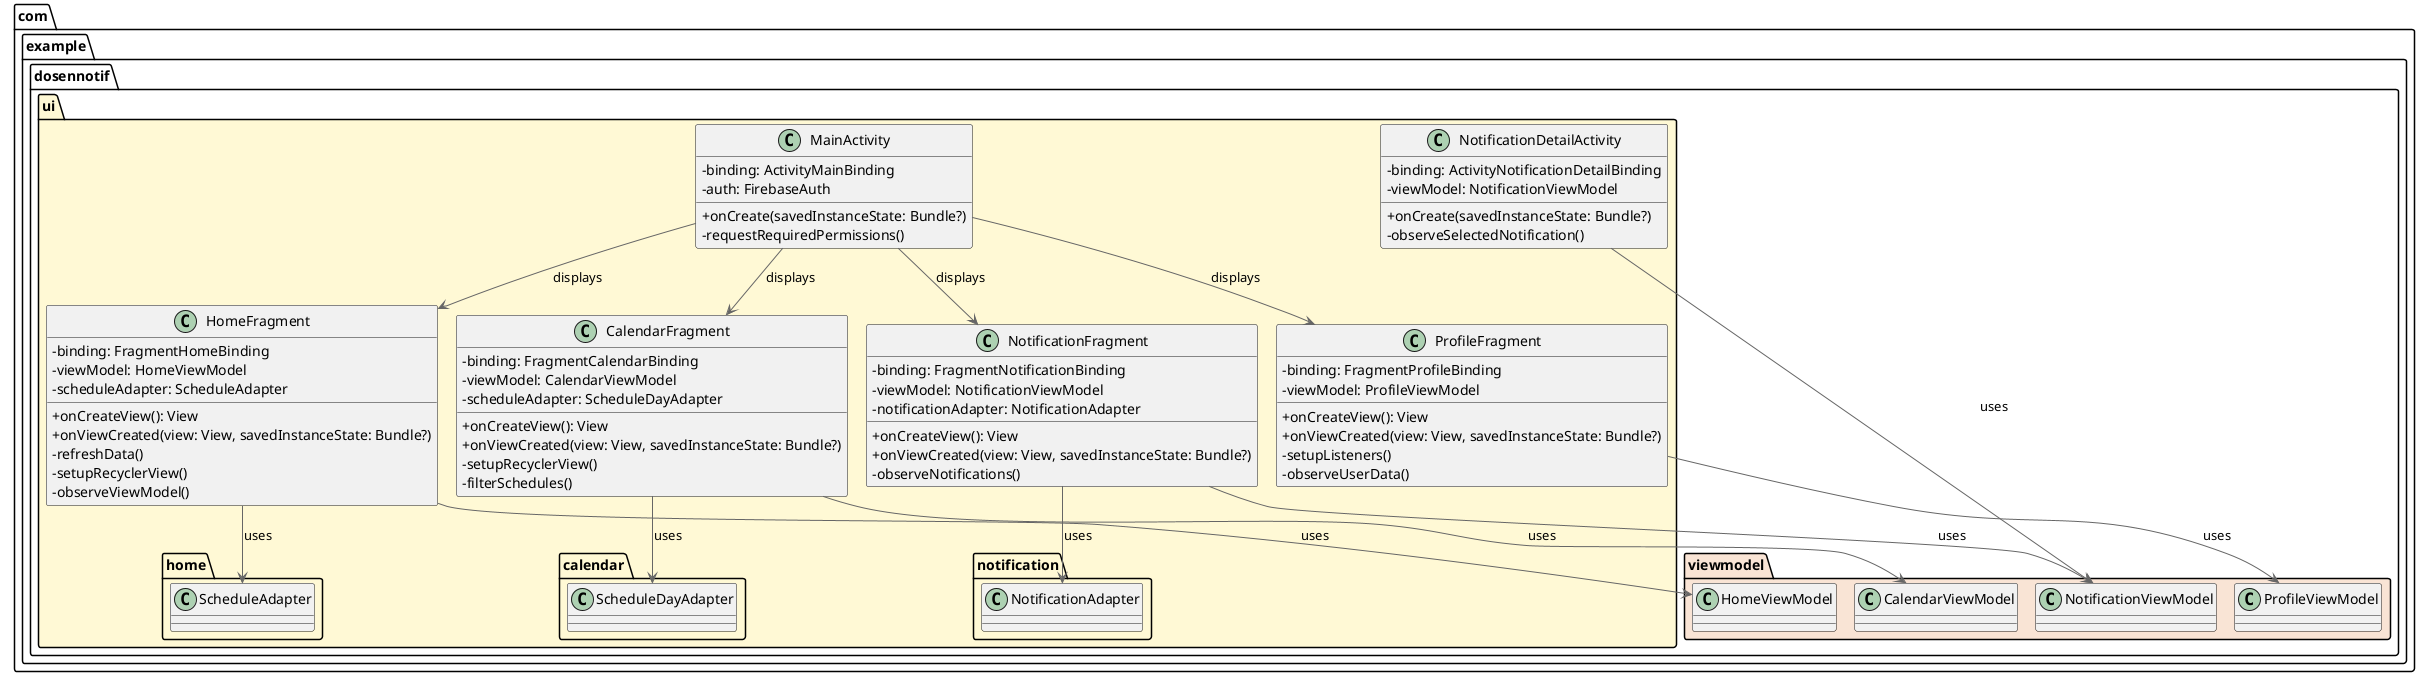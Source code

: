 @startuml "Aplikasi DosenNotif - UI Fragments"
!pragma layout smetana
skinparam classAttributeIconSize 0
skinparam backgroundColor white
skinparam ArrowColor #666666

package "com.example.dosennotif.ui" #FFF9D5 {
  class MainActivity {
    - binding: ActivityMainBinding
    - auth: FirebaseAuth
    + onCreate(savedInstanceState: Bundle?)
    - requestRequiredPermissions()
  }

  class HomeFragment {
    - binding: FragmentHomeBinding
    - viewModel: HomeViewModel
    - scheduleAdapter: ScheduleAdapter
    + onCreateView(): View
    + onViewCreated(view: View, savedInstanceState: Bundle?)
    - refreshData()
    - setupRecyclerView()
    - observeViewModel()
  }

  class CalendarFragment {
    - binding: FragmentCalendarBinding
    - viewModel: CalendarViewModel
    - scheduleAdapter: ScheduleDayAdapter
    + onCreateView(): View
    + onViewCreated(view: View, savedInstanceState: Bundle?)
    - setupRecyclerView()
    - filterSchedules()
  }

  class NotificationFragment {
    - binding: FragmentNotificationBinding
    - viewModel: NotificationViewModel
    - notificationAdapter: NotificationAdapter
    + onCreateView(): View
    + onViewCreated(view: View, savedInstanceState: Bundle?)
    - observeNotifications()
  }

  class ProfileFragment {
    - binding: FragmentProfileBinding
    - viewModel: ProfileViewModel
    + onCreateView(): View
    + onViewCreated(view: View, savedInstanceState: Bundle?)
    - setupListeners()
    - observeUserData()
  }

  class NotificationDetailActivity {
    - binding: ActivityNotificationDetailBinding
    - viewModel: NotificationViewModel
    + onCreate(savedInstanceState: Bundle?)
    - observeSelectedNotification()
  }
}

package "com.example.dosennotif.viewmodel" #F9E4D5 {
  class HomeViewModel
  class CalendarViewModel
  class NotificationViewModel
  class ProfileViewModel
}

package "com.example.dosennotif.ui.home" #FFF9D5 {
  class ScheduleAdapter
}

package "com.example.dosennotif.ui.calendar" #FFF9D5 {
  class ScheduleDayAdapter
}

package "com.example.dosennotif.ui.notification" #FFF9D5 {
  class NotificationAdapter
}

' Relasi
MainActivity --> HomeFragment: displays
MainActivity --> CalendarFragment: displays
MainActivity --> NotificationFragment: displays
MainActivity --> ProfileFragment: displays

HomeFragment --> HomeViewModel: uses
CalendarFragment --> CalendarViewModel: uses
NotificationFragment --> NotificationViewModel: uses
ProfileFragment --> ProfileViewModel: uses
NotificationDetailActivity --> NotificationViewModel: uses

HomeFragment --> ScheduleAdapter: uses
CalendarFragment --> ScheduleDayAdapter: uses
NotificationFragment --> NotificationAdapter: uses

@enduml